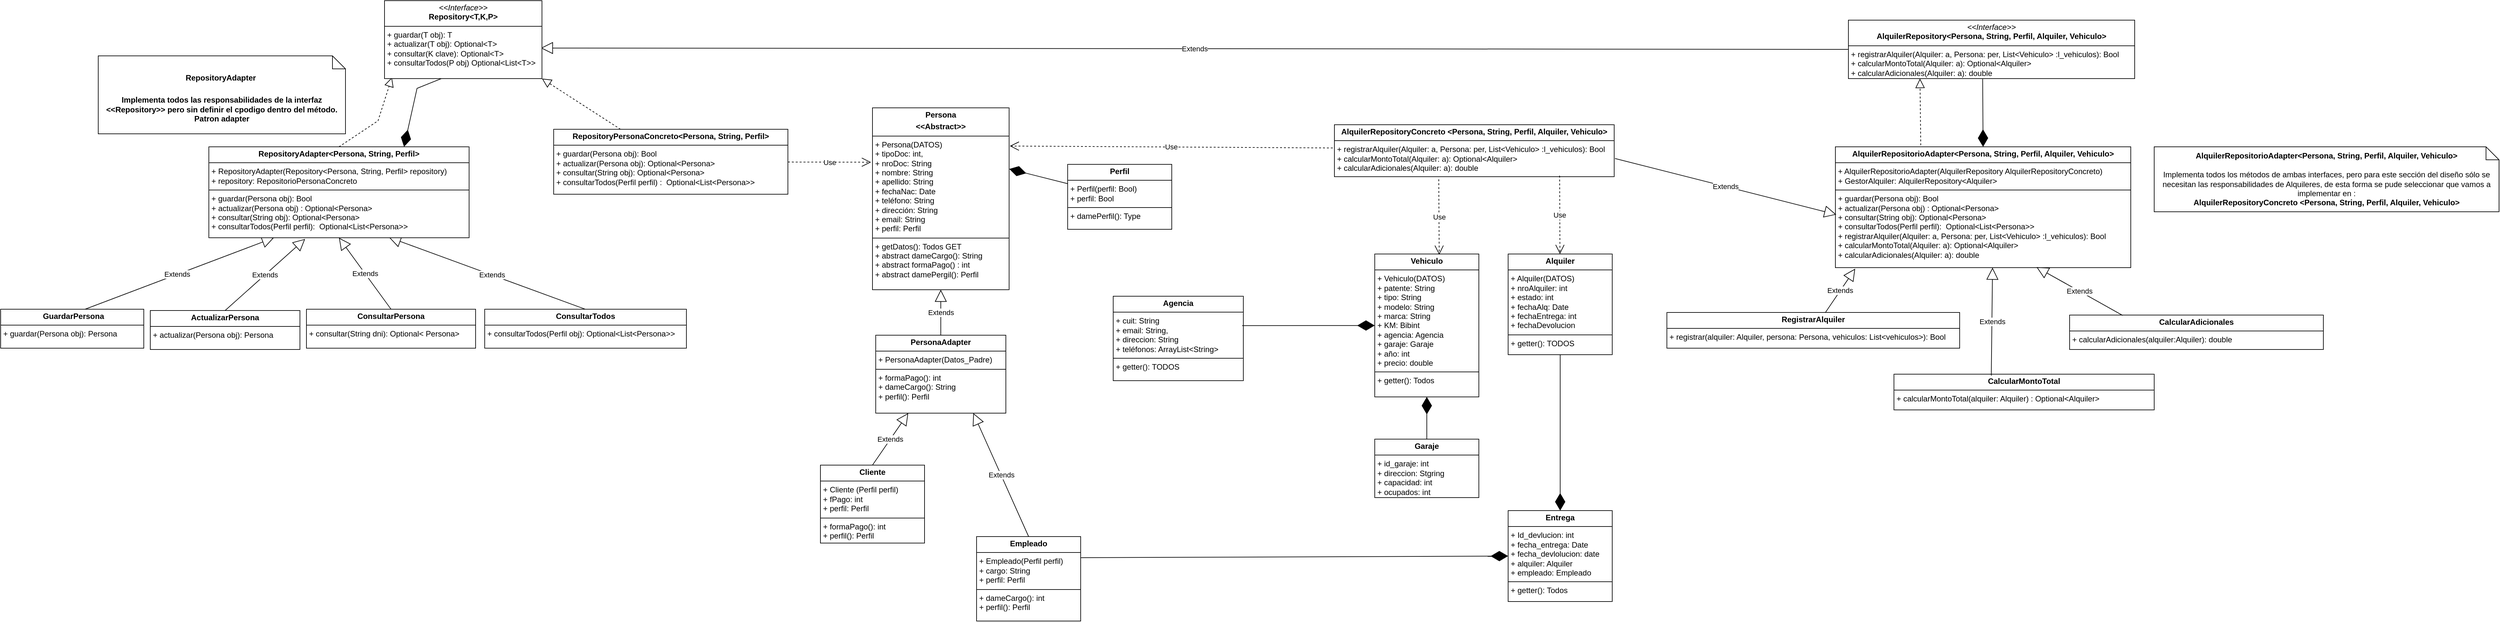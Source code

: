 <mxfile version="26.2.2">
  <diagram name="Página-1" id="_UNO_J4xBtmk6uw7NelN">
    <mxGraphModel dx="1871" dy="626" grid="1" gridSize="10" guides="1" tooltips="1" connect="1" arrows="1" fold="1" page="1" pageScale="1" pageWidth="827" pageHeight="1169" math="0" shadow="0">
      <root>
        <mxCell id="0" />
        <mxCell id="1" parent="0" />
        <mxCell id="or5rhtH8zwJeq0Akl9gE-2" value="Extends" style="endArrow=block;endSize=16;endFill=0;html=1;rounded=0;entryX=0.993;entryY=0.608;entryDx=0;entryDy=0;exitX=0;exitY=0.5;exitDx=0;exitDy=0;entryPerimeter=0;" parent="1" source="28au65Giw0Z7GbSObtOx-66" target="28au65Giw0Z7GbSObtOx-37" edge="1">
          <mxGeometry width="160" relative="1" as="geometry">
            <mxPoint x="2410" y="150" as="sourcePoint" />
            <mxPoint x="565" y="150" as="targetPoint" />
          </mxGeometry>
        </mxCell>
        <mxCell id="or5rhtH8zwJeq0Akl9gE-12" value="" style="endArrow=block;dashed=1;endFill=0;endSize=12;html=1;rounded=0;exitX=0.5;exitY=0;exitDx=0;exitDy=0;entryX=0.047;entryY=0.985;entryDx=0;entryDy=0;entryPerimeter=0;" parent="1" source="28au65Giw0Z7GbSObtOx-42" target="28au65Giw0Z7GbSObtOx-37" edge="1">
          <mxGeometry width="160" relative="1" as="geometry">
            <mxPoint x="416.673" y="289" as="sourcePoint" />
            <mxPoint x="430.0" y="210" as="targetPoint" />
            <Array as="points">
              <mxPoint x="500" y="270" />
            </Array>
          </mxGeometry>
        </mxCell>
        <mxCell id="or5rhtH8zwJeq0Akl9gE-22" value="Extends" style="endArrow=block;endSize=16;endFill=0;html=1;rounded=0;exitX=0.554;exitY=0.05;exitDx=0;exitDy=0;entryX=0.25;entryY=1;entryDx=0;entryDy=0;exitPerimeter=0;" parent="1" source="28au65Giw0Z7GbSObtOx-51" target="28au65Giw0Z7GbSObtOx-42" edge="1">
          <mxGeometry width="160" relative="1" as="geometry">
            <mxPoint x="100.0" y="700" as="sourcePoint" />
            <mxPoint x="355.56" y="563.392" as="targetPoint" />
          </mxGeometry>
        </mxCell>
        <mxCell id="or5rhtH8zwJeq0Akl9gE-27" value="Extends" style="endArrow=block;endSize=16;endFill=0;html=1;rounded=0;entryX=0.37;entryY=1.013;entryDx=0;entryDy=0;entryPerimeter=0;exitX=0.5;exitY=0;exitDx=0;exitDy=0;" parent="1" source="28au65Giw0Z7GbSObtOx-52" target="28au65Giw0Z7GbSObtOx-42" edge="1">
          <mxGeometry width="160" relative="1" as="geometry">
            <mxPoint x="332.475" y="690" as="sourcePoint" />
            <mxPoint x="391.56" y="561.808" as="targetPoint" />
          </mxGeometry>
        </mxCell>
        <mxCell id="or5rhtH8zwJeq0Akl9gE-29" value="Extends" style="endArrow=block;endSize=16;endFill=0;html=1;rounded=0;entryX=0.5;entryY=1;entryDx=0;entryDy=0;exitX=0.5;exitY=0;exitDx=0;exitDy=0;" parent="1" source="28au65Giw0Z7GbSObtOx-53" target="28au65Giw0Z7GbSObtOx-42" edge="1">
          <mxGeometry width="160" relative="1" as="geometry">
            <mxPoint x="552.0" y="690" as="sourcePoint" />
            <mxPoint x="405.96" y="559.408" as="targetPoint" />
          </mxGeometry>
        </mxCell>
        <mxCell id="or5rhtH8zwJeq0Akl9gE-32" value="Extends" style="endArrow=block;endSize=16;endFill=0;html=1;rounded=0;entryX=0.692;entryY=0.995;entryDx=0;entryDy=0;exitX=0.543;exitY=0.084;exitDx=0;exitDy=0;entryPerimeter=0;exitPerimeter=0;" parent="1" source="28au65Giw0Z7GbSObtOx-54" target="28au65Giw0Z7GbSObtOx-42" edge="1">
          <mxGeometry width="160" relative="1" as="geometry">
            <mxPoint x="885" y="700" as="sourcePoint" />
            <mxPoint x="483" y="563.392" as="targetPoint" />
          </mxGeometry>
        </mxCell>
        <mxCell id="or5rhtH8zwJeq0Akl9gE-62" value="Extends" style="endArrow=block;endSize=16;endFill=0;html=1;rounded=0;exitX=0.5;exitY=0;exitDx=0;exitDy=0;entryX=0.5;entryY=1;entryDx=0;entryDy=0;" parent="1" source="28au65Giw0Z7GbSObtOx-63" target="28au65Giw0Z7GbSObtOx-57" edge="1">
          <mxGeometry width="160" relative="1" as="geometry">
            <mxPoint x="1375" y="900" as="sourcePoint" />
            <mxPoint x="1375" y="777" as="targetPoint" />
          </mxGeometry>
        </mxCell>
        <mxCell id="or5rhtH8zwJeq0Akl9gE-63" value="&lt;p style=&quot;margin:0px;margin-top:4px;text-align:center;&quot;&gt;&lt;b&gt;Cliente&lt;/b&gt;&lt;/p&gt;&lt;hr size=&quot;1&quot; style=&quot;border-style:solid;&quot;&gt;&lt;p style=&quot;margin:0px;margin-left:4px;&quot;&gt;+ Cliente (Perfil perfil)&lt;/p&gt;&lt;p style=&quot;margin:0px;margin-left:4px;&quot;&gt;+&amp;nbsp;&lt;span style=&quot;background-color: transparent; color: light-dark(rgb(0, 0, 0), rgb(255, 255, 255));&quot;&gt;fPago: int&lt;/span&gt;&lt;/p&gt;&lt;p style=&quot;margin:0px;margin-left:4px;&quot;&gt;+ perfil: Perfil&lt;/p&gt;&lt;hr size=&quot;1&quot; style=&quot;border-style:solid;&quot;&gt;&lt;p style=&quot;margin:0px;margin-left:4px;&quot;&gt;+ formaPago(): int&lt;/p&gt;&lt;p style=&quot;margin:0px;margin-left:4px;&quot;&gt;&lt;span style=&quot;text-wrap-mode: nowrap;&quot;&gt;+ perfil(): Perfil&lt;/span&gt;&lt;/p&gt;" style="verticalAlign=top;align=left;overflow=fill;html=1;whiteSpace=wrap;" parent="1" vertex="1">
          <mxGeometry x="1180" y="800" width="160" height="120" as="geometry" />
        </mxCell>
        <mxCell id="or5rhtH8zwJeq0Akl9gE-64" value="Extends" style="endArrow=block;endSize=16;endFill=0;html=1;rounded=0;entryX=0.25;entryY=1;entryDx=0;entryDy=0;exitX=0.5;exitY=0;exitDx=0;exitDy=0;" parent="1" source="or5rhtH8zwJeq0Akl9gE-63" target="28au65Giw0Z7GbSObtOx-63" edge="1">
          <mxGeometry width="160" relative="1" as="geometry">
            <mxPoint x="1560" y="1060" as="sourcePoint" />
            <mxPoint x="1422.5" y="1080" as="targetPoint" />
          </mxGeometry>
        </mxCell>
        <mxCell id="or5rhtH8zwJeq0Akl9gE-65" value="&lt;p style=&quot;margin:0px;margin-top:4px;text-align:center;&quot;&gt;&lt;b&gt;Empleado&lt;/b&gt;&lt;/p&gt;&lt;hr size=&quot;1&quot; style=&quot;border-style:solid;&quot;&gt;&lt;p style=&quot;margin:0px;margin-left:4px;&quot;&gt;+ Empleado(Perfil perfil)&lt;/p&gt;&lt;p style=&quot;margin:0px;margin-left:4px;&quot;&gt;+ cargo: String&lt;/p&gt;&lt;p style=&quot;margin:0px;margin-left:4px;&quot;&gt;+ perfil: Perfil&lt;/p&gt;&lt;hr size=&quot;1&quot; style=&quot;border-style:solid;&quot;&gt;&lt;p style=&quot;margin:0px;margin-left:4px;&quot;&gt;+&amp;nbsp;&lt;span style=&quot;text-wrap-mode: nowrap;&quot;&gt;dameCargo&lt;/span&gt;(): int&lt;/p&gt;&lt;p style=&quot;margin:0px;margin-left:4px;&quot;&gt;&lt;span style=&quot;text-wrap-mode: nowrap;&quot;&gt;+ perfil(): Perfil&lt;/span&gt;&lt;/p&gt;" style="verticalAlign=top;align=left;overflow=fill;html=1;whiteSpace=wrap;" parent="1" vertex="1">
          <mxGeometry x="1420" y="910" width="160" height="130" as="geometry" />
        </mxCell>
        <mxCell id="or5rhtH8zwJeq0Akl9gE-66" value="Extends" style="endArrow=block;endSize=16;endFill=0;html=1;rounded=0;entryX=0.75;entryY=1;entryDx=0;entryDy=0;exitX=0.5;exitY=0;exitDx=0;exitDy=0;" parent="1" source="or5rhtH8zwJeq0Akl9gE-65" target="28au65Giw0Z7GbSObtOx-63" edge="1">
          <mxGeometry width="160" relative="1" as="geometry">
            <mxPoint x="1150" y="591" as="sourcePoint" />
            <mxPoint x="1341.066" y="1080" as="targetPoint" />
          </mxGeometry>
        </mxCell>
        <mxCell id="SV2IV4pwm3wSnCayUSO8-8" value="" style="endArrow=diamondThin;endFill=1;endSize=24;html=1;rounded=0;entryX=1.001;entryY=0.336;entryDx=0;entryDy=0;entryPerimeter=0;" parent="1" source="28au65Giw0Z7GbSObtOx-58" target="28au65Giw0Z7GbSObtOx-57" edge="1">
          <mxGeometry width="160" relative="1" as="geometry">
            <mxPoint x="1680" y="342" as="sourcePoint" />
            <mxPoint x="1490" y="342" as="targetPoint" />
          </mxGeometry>
        </mxCell>
        <mxCell id="SV2IV4pwm3wSnCayUSO8-15" value="" style="endArrow=diamondThin;endFill=1;endSize=24;html=1;rounded=0;entryX=0.999;entryY=0.162;entryDx=0;entryDy=0;entryPerimeter=0;exitX=0.388;exitY=0.978;exitDx=0;exitDy=0;exitPerimeter=0;" parent="1" source="28au65Giw0Z7GbSObtOx-37" edge="1">
          <mxGeometry width="160" relative="1" as="geometry">
            <mxPoint x="600" y="210" as="sourcePoint" />
            <mxPoint x="540.0" y="310.0" as="targetPoint" />
            <Array as="points">
              <mxPoint x="560" y="220" />
            </Array>
          </mxGeometry>
        </mxCell>
        <mxCell id="SV2IV4pwm3wSnCayUSO8-50" value="Use" style="endArrow=open;endSize=12;dashed=1;html=1;rounded=0;entryX=-0.011;entryY=0.299;entryDx=0;entryDy=0;entryPerimeter=0;" parent="1" source="28au65Giw0Z7GbSObtOx-55" target="28au65Giw0Z7GbSObtOx-57" edge="1">
          <mxGeometry width="160" relative="1" as="geometry">
            <mxPoint x="1110" y="334" as="sourcePoint" />
            <mxPoint x="1260" y="333.004" as="targetPoint" />
          </mxGeometry>
        </mxCell>
        <mxCell id="28au65Giw0Z7GbSObtOx-37" value="&lt;p style=&quot;margin:0px;margin-top:4px;text-align:center;&quot;&gt;&lt;i&gt;&amp;lt;&amp;lt;Interface&amp;gt;&amp;gt;&lt;/i&gt;&lt;br&gt;&lt;b&gt;Repository&amp;lt;T,K,P&amp;gt;&lt;/b&gt;&lt;/p&gt;&lt;hr size=&quot;1&quot; style=&quot;border-style:solid;&quot;&gt;&lt;p style=&quot;margin:0px;margin-left:4px;&quot;&gt;&lt;span style=&quot;background-color: transparent; color: light-dark(rgb(0, 0, 0), rgb(255, 255, 255));&quot;&gt;+ guardar(T obj): T&lt;/span&gt;&lt;/p&gt;&lt;p style=&quot;margin:0px;margin-left:4px;&quot;&gt;+ actualizar(T obj): Optional&amp;lt;T&amp;gt;&lt;/p&gt;&lt;p style=&quot;margin:0px;margin-left:4px;&quot;&gt;+ consultar(K clave): Optional&amp;lt;T&amp;gt;&lt;/p&gt;&lt;p style=&quot;margin:0px;margin-left:4px;&quot;&gt;+ consultarTodos(P obj) Optional&amp;lt;List&amp;lt;T&amp;gt;&amp;gt;&lt;/p&gt;" style="verticalAlign=top;align=left;overflow=fill;html=1;whiteSpace=wrap;" parent="1" vertex="1">
          <mxGeometry x="510" y="85" width="242" height="120" as="geometry" />
        </mxCell>
        <mxCell id="28au65Giw0Z7GbSObtOx-42" value="&lt;p style=&quot;margin:0px;margin-top:4px;text-align:center;&quot;&gt;&lt;b&gt;RepositoryAdapter&amp;lt;Persona, String, Perfil&amp;gt;&lt;/b&gt;&lt;/p&gt;&lt;hr size=&quot;1&quot; style=&quot;border-style:solid;&quot;&gt;&lt;p style=&quot;margin:0px;margin-left:4px;&quot;&gt;+ RepositoryAdapter(&lt;span style=&quot;text-align: center;&quot;&gt;Repository&amp;lt;Persona, String, Perfil&amp;gt; repository&lt;/span&gt;)&lt;/p&gt;&lt;p style=&quot;margin:0px;margin-left:4px;&quot;&gt;+ repository:&amp;nbsp;&lt;span style=&quot;background-color: transparent; color: light-dark(rgb(0, 0, 0), rgb(255, 255, 255));&quot;&gt;RepositorioPersonaConcreto&amp;nbsp;&lt;/span&gt;&lt;/p&gt;&lt;hr size=&quot;1&quot; style=&quot;border-style:solid;&quot;&gt;&lt;p style=&quot;margin:0px;margin-left:4px;&quot;&gt;+ guardar(Persona obj): Bool&lt;/p&gt;&lt;p style=&quot;margin:0px;margin-left:4px;&quot;&gt;+ actualizar(Persona obj) : Optional&amp;lt;Persona&amp;gt;&lt;span style=&quot;background-color: transparent; color: light-dark(rgb(0, 0, 0), rgb(255, 255, 255));&quot;&gt;&amp;nbsp;&lt;/span&gt;&lt;/p&gt;&lt;p style=&quot;margin:0px;margin-left:4px;&quot;&gt;+ consultar(String obj): Optional&amp;lt;Persona&amp;gt;&lt;/p&gt;&lt;p style=&quot;margin:0px;margin-left:4px;&quot;&gt;+ consultarTodos(Perfil perfil):&amp;nbsp; Optional&amp;lt;List&amp;lt;Persona&amp;gt;&amp;gt;&lt;/p&gt;&lt;div&gt;&lt;br&gt;&lt;/div&gt;&lt;div&gt;&lt;br&gt;&lt;/div&gt;" style="verticalAlign=top;align=left;overflow=fill;html=1;whiteSpace=wrap;" parent="1" vertex="1">
          <mxGeometry x="240" y="310" width="400" height="140" as="geometry" />
        </mxCell>
        <mxCell id="28au65Giw0Z7GbSObtOx-51" value="&lt;p style=&quot;margin:0px;margin-top:4px;text-align:center;&quot;&gt;&lt;/p&gt;&lt;p style=&quot;text-align: center; margin: 0px 0px 0px 4px;&quot;&gt;&lt;b&gt;GuardarPersona&lt;/b&gt;&lt;/p&gt;&lt;hr size=&quot;1&quot; style=&quot;border-style:solid;&quot;&gt;&lt;p style=&quot;margin:0px;margin-left:4px;&quot;&gt;+ guardar(Persona obj): Persona&lt;/p&gt;" style="verticalAlign=top;align=left;overflow=fill;html=1;whiteSpace=wrap;" parent="1" vertex="1">
          <mxGeometry x="-80" y="560" width="220" height="60" as="geometry" />
        </mxCell>
        <mxCell id="28au65Giw0Z7GbSObtOx-52" value="&lt;p style=&quot;margin:0px;margin-top:4px;text-align:center;&quot;&gt;&lt;b&gt;ActualizarPersona&lt;/b&gt;&lt;/p&gt;&lt;hr size=&quot;1&quot; style=&quot;border-style:solid;&quot;&gt;&lt;p style=&quot;margin:0px;margin-left:4px;&quot;&gt;+ actualizar(Persona obj): Persona&lt;/p&gt;" style="verticalAlign=top;align=left;overflow=fill;html=1;whiteSpace=wrap;" parent="1" vertex="1">
          <mxGeometry x="150" y="562" width="230" height="60" as="geometry" />
        </mxCell>
        <mxCell id="28au65Giw0Z7GbSObtOx-53" value="&lt;p style=&quot;margin:0px;margin-top:4px;text-align:center;&quot;&gt;&lt;b&gt;ConsultarPersona&lt;/b&gt;&lt;/p&gt;&lt;hr size=&quot;1&quot; style=&quot;border-style:solid;&quot;&gt;&lt;p style=&quot;margin:0px;margin-left:4px;&quot;&gt;+ consultar(String dni): Optional&amp;lt; Persona&amp;gt;&lt;/p&gt;" style="verticalAlign=top;align=left;overflow=fill;html=1;whiteSpace=wrap;" parent="1" vertex="1">
          <mxGeometry x="390" y="560" width="260" height="60" as="geometry" />
        </mxCell>
        <mxCell id="28au65Giw0Z7GbSObtOx-54" value="&lt;p style=&quot;margin:0px;margin-top:4px;text-align:center;&quot;&gt;&lt;b&gt;ConsultarTodos&lt;/b&gt;&lt;/p&gt;&lt;hr size=&quot;1&quot; style=&quot;border-style:solid;&quot;&gt;&lt;p style=&quot;margin:0px;margin-left:4px;&quot;&gt;+ consultarTodos(Perfil obj): Optional&amp;lt;List&amp;lt;Persona&amp;gt;&amp;gt;&lt;/p&gt;" style="verticalAlign=top;align=left;overflow=fill;html=1;whiteSpace=wrap;" parent="1" vertex="1">
          <mxGeometry x="664" y="560" width="310" height="60" as="geometry" />
        </mxCell>
        <mxCell id="28au65Giw0Z7GbSObtOx-55" value="&lt;p style=&quot;margin:0px;margin-top:4px;text-align:center;&quot;&gt;&lt;b&gt;RepositoryPersonaConcreto&amp;lt;Persona, String, Perfil&amp;gt;&lt;/b&gt;&lt;/p&gt;&lt;hr size=&quot;1&quot; style=&quot;border-style:solid;&quot;&gt;&lt;p style=&quot;margin:0px;margin-left:4px;&quot;&gt;+ guardar(Persona obj): Bool&lt;/p&gt;&lt;p style=&quot;margin:0px;margin-left:4px;&quot;&gt;+ actualizar(Persona obj): Optional&amp;lt;Persona&amp;gt;&lt;/p&gt;&lt;p style=&quot;margin:0px;margin-left:4px;&quot;&gt;+ consultar(String obj): Optional&amp;lt;Persona&amp;gt;&lt;/p&gt;&lt;p style=&quot;margin:0px;margin-left:4px;&quot;&gt;+ consultarTodos(Perfil perfil) :&amp;nbsp; Optional&amp;lt;List&amp;lt;Persona&amp;gt;&amp;gt;&lt;/p&gt;" style="verticalAlign=top;align=left;overflow=fill;html=1;whiteSpace=wrap;" parent="1" vertex="1">
          <mxGeometry x="770" y="283" width="360" height="100" as="geometry" />
        </mxCell>
        <mxCell id="28au65Giw0Z7GbSObtOx-56" value="" style="endArrow=block;dashed=1;endFill=0;endSize=12;html=1;rounded=0;entryX=1;entryY=1;entryDx=0;entryDy=0;" parent="1" source="28au65Giw0Z7GbSObtOx-55" target="28au65Giw0Z7GbSObtOx-37" edge="1">
          <mxGeometry width="160" relative="1" as="geometry">
            <mxPoint x="770" y="400" as="sourcePoint" />
            <mxPoint x="930" y="400" as="targetPoint" />
          </mxGeometry>
        </mxCell>
        <mxCell id="28au65Giw0Z7GbSObtOx-57" value="&lt;p style=&quot;margin:0px;margin-top:4px;text-align:center;&quot;&gt;&lt;b&gt;Persona&lt;/b&gt;&lt;/p&gt;&lt;p style=&quot;margin:0px;margin-top:4px;text-align:center;&quot;&gt;&lt;b&gt;&amp;lt;&amp;lt;Abstract&amp;gt;&amp;gt;&lt;/b&gt;&lt;/p&gt;&lt;hr size=&quot;1&quot; style=&quot;border-style:solid;&quot;&gt;&lt;p style=&quot;margin:0px;margin-left:4px;&quot;&gt;+ Persona(DATOS)&lt;/p&gt;&lt;p style=&quot;margin:0px;margin-left:4px;&quot;&gt;+ tipoDoc: int,&lt;/p&gt;&lt;p style=&quot;margin:0px;margin-left:4px;&quot;&gt;+ nroDoc: String&lt;/p&gt;&lt;p style=&quot;margin:0px;margin-left:4px;&quot;&gt;+ nombre: String&lt;/p&gt;&lt;p style=&quot;margin:0px;margin-left:4px;&quot;&gt;+ apellido: String&lt;/p&gt;&lt;p style=&quot;margin:0px;margin-left:4px;&quot;&gt;+ fechaNac: Date&lt;/p&gt;&lt;p style=&quot;margin:0px;margin-left:4px;&quot;&gt;+ teléfono: String&lt;/p&gt;&lt;p style=&quot;margin:0px;margin-left:4px;&quot;&gt;+ dirección: String&lt;/p&gt;&lt;p style=&quot;margin:0px;margin-left:4px;&quot;&gt;+ email: String&lt;/p&gt;&lt;p style=&quot;margin:0px;margin-left:4px;&quot;&gt;+ perfil: Perfil&lt;/p&gt;&lt;hr size=&quot;1&quot; style=&quot;border-style:solid;&quot;&gt;&lt;p style=&quot;margin:0px;margin-left:4px;&quot;&gt;+ getDatos(): Todos GET&lt;/p&gt;&lt;p style=&quot;margin:0px;margin-left:4px;&quot;&gt;+ abstract dameCargo(): String&lt;/p&gt;&lt;p style=&quot;margin:0px;margin-left:4px;&quot;&gt;+ abstract formaPago() : int&lt;/p&gt;&lt;p style=&quot;margin:0px;margin-left:4px;&quot;&gt;+ abstract damePergil(): Perfil&lt;/p&gt;" style="verticalAlign=top;align=left;overflow=fill;html=1;whiteSpace=wrap;" parent="1" vertex="1">
          <mxGeometry x="1260" y="250" width="210" height="280" as="geometry" />
        </mxCell>
        <mxCell id="28au65Giw0Z7GbSObtOx-58" value="&lt;p style=&quot;margin:0px;margin-top:4px;text-align:center;&quot;&gt;&lt;b&gt;Perfil&lt;/b&gt;&lt;/p&gt;&lt;hr size=&quot;1&quot; style=&quot;border-style:solid;&quot;&gt;&lt;p style=&quot;margin:0px;margin-left:4px;&quot;&gt;+ Perfil(perfil: Bool)&lt;/p&gt;&lt;p style=&quot;margin:0px;margin-left:4px;&quot;&gt;+ perfil: Bool&lt;/p&gt;&lt;hr size=&quot;1&quot; style=&quot;border-style:solid;&quot;&gt;&lt;p style=&quot;margin:0px;margin-left:4px;&quot;&gt;+ damePerfil(): Type&lt;/p&gt;" style="verticalAlign=top;align=left;overflow=fill;html=1;whiteSpace=wrap;" parent="1" vertex="1">
          <mxGeometry x="1560" y="337" width="160" height="100" as="geometry" />
        </mxCell>
        <mxCell id="28au65Giw0Z7GbSObtOx-63" value="&lt;p style=&quot;margin:0px;margin-top:4px;text-align:center;&quot;&gt;&lt;b&gt;PersonaAdapter&lt;/b&gt;&lt;/p&gt;&lt;hr size=&quot;1&quot; style=&quot;border-style:solid;&quot;&gt;&lt;p style=&quot;margin:0px;margin-left:4px;&quot;&gt;+ PersonaAdapter(Datos_Padre)&lt;/p&gt;&lt;hr size=&quot;1&quot; style=&quot;border-style:solid;&quot;&gt;&lt;p style=&quot;margin: 0px 0px 0px 4px;&quot;&gt;&lt;span style=&quot;text-wrap-mode: nowrap; background-color: transparent; color: light-dark(rgb(0, 0, 0), rgb(255, 255, 255));&quot;&gt;+ formaPago(): int&lt;/span&gt;&lt;/p&gt;&lt;p style=&quot;margin: 0px 0px 0px 4px;&quot;&gt;&lt;span style=&quot;background-color: transparent; color: light-dark(rgb(0, 0, 0), rgb(255, 255, 255)); text-wrap-mode: nowrap;&quot;&gt;+ dameCargo(): String&lt;/span&gt;&lt;/p&gt;&lt;p style=&quot;margin: 0px 0px 0px 4px;&quot;&gt;&lt;span style=&quot;background-color: transparent; color: light-dark(rgb(0, 0, 0), rgb(255, 255, 255)); text-wrap-mode: nowrap;&quot;&gt;+&amp;nbsp;&lt;/span&gt;&lt;span style=&quot;background-color: transparent; color: light-dark(rgb(0, 0, 0), rgb(255, 255, 255)); text-wrap-mode: nowrap;&quot;&gt;perfil(): Perfil&lt;/span&gt;&lt;/p&gt;" style="verticalAlign=top;align=left;overflow=fill;html=1;whiteSpace=wrap;" parent="1" vertex="1">
          <mxGeometry x="1265" y="600" width="200" height="120" as="geometry" />
        </mxCell>
        <mxCell id="28au65Giw0Z7GbSObtOx-66" value="&lt;p style=&quot;margin:0px;margin-top:4px;text-align:center;&quot;&gt;&lt;i&gt;&amp;lt;&amp;lt;Interface&amp;gt;&amp;gt;&lt;/i&gt;&lt;br&gt;&lt;b&gt;AlquilerRepository&amp;lt;Persona, String, Perfil, Alquiler, Vehiculo&amp;gt;&lt;/b&gt;&lt;/p&gt;&lt;hr size=&quot;1&quot; style=&quot;border-style:solid;&quot;&gt;&lt;p style=&quot;margin:0px;margin-left:4px;&quot;&gt;&lt;span style=&quot;background-color: transparent; color: light-dark(rgb(0, 0, 0), rgb(255, 255, 255));&quot;&gt;+ registrarAlquiler(Alquiler: a, Persona: per, List&amp;lt;Vehiculo&amp;gt; :l_vehiculos): Bool&lt;/span&gt;&lt;/p&gt;&lt;p style=&quot;margin:0px;margin-left:4px;&quot;&gt;&lt;span style=&quot;background-color: transparent; color: light-dark(rgb(0, 0, 0), rgb(255, 255, 255));&quot;&gt;+ calcularMontoTotal(Alquiler: a): Optional&amp;lt;Alquiler&amp;gt;&lt;/span&gt;&lt;/p&gt;&lt;p style=&quot;margin:0px;margin-left:4px;&quot;&gt;+ calcularAdicionales(Alquiler: a): double&lt;/p&gt;" style="verticalAlign=top;align=left;overflow=fill;html=1;whiteSpace=wrap;" parent="1" vertex="1">
          <mxGeometry x="2760" y="115" width="440" height="90" as="geometry" />
        </mxCell>
        <mxCell id="XZ3fWPShoLplsRuNpCsQ-1" value="&lt;p style=&quot;margin:0px;margin-top:4px;text-align:center;&quot;&gt;&lt;b&gt;AlquilerRepositorioAdapter&lt;/b&gt;&lt;b style=&quot;background-color: transparent; color: light-dark(rgb(0, 0, 0), rgb(255, 255, 255));&quot;&gt;&amp;lt;Persona, String, Perfil, Alquiler, Vehiculo&amp;gt;&lt;/b&gt;&lt;/p&gt;&lt;hr size=&quot;1&quot; style=&quot;border-style:solid;&quot;&gt;&lt;p style=&quot;margin:0px;margin-left:4px;&quot;&gt;&lt;span style=&quot;text-align: center;&quot;&gt;+ AlquilerRepositorioAdapter(&lt;/span&gt;&lt;span style=&quot;text-align: center; background-color: transparent; color: light-dark(rgb(0, 0, 0), rgb(255, 255, 255));&quot;&gt;AlquilerRepository AlquilerRepositoryConcreto&lt;/span&gt;&lt;span style=&quot;background-color: transparent; color: light-dark(rgb(0, 0, 0), rgb(255, 255, 255)); text-align: center;&quot;&gt;)&lt;/span&gt;&lt;/p&gt;&lt;p style=&quot;margin:0px;margin-left:4px;&quot;&gt;+&amp;nbsp;&lt;span style=&quot;background-color: transparent; color: light-dark(rgb(0, 0, 0), rgb(255, 255, 255));&quot;&gt;GestorAlquiler:&amp;nbsp;&lt;/span&gt;&lt;span style=&quot;background-color: transparent; color: light-dark(rgb(0, 0, 0), rgb(255, 255, 255)); text-align: center;&quot;&gt;AlquilerRepository&amp;lt;Alquiler&amp;gt;&lt;/span&gt;&lt;/p&gt;&lt;hr size=&quot;1&quot; style=&quot;border-style:solid;&quot;&gt;&lt;p style=&quot;margin: 0px 0px 0px 4px;&quot;&gt;+ guardar(Persona obj): Bool&lt;/p&gt;&lt;p style=&quot;margin: 0px 0px 0px 4px;&quot;&gt;+ actualizar(Persona obj) : Optional&amp;lt;Persona&amp;gt;&lt;span style=&quot;background-color: transparent; color: light-dark(rgb(0, 0, 0), rgb(255, 255, 255));&quot;&gt;&amp;nbsp;&lt;/span&gt;&lt;/p&gt;&lt;p style=&quot;margin: 0px 0px 0px 4px;&quot;&gt;+ consultar(String obj): Optional&amp;lt;Persona&amp;gt;&lt;/p&gt;&lt;p style=&quot;margin: 0px 0px 0px 4px;&quot;&gt;+ consultarTodos(Perfil perfil):&amp;nbsp; Optional&amp;lt;List&amp;lt;Persona&amp;gt;&amp;gt;&lt;/p&gt;&lt;p style=&quot;margin: 0px 0px 0px 4px;&quot;&gt;&lt;span style=&quot;background-color: transparent; color: light-dark(rgb(0, 0, 0), rgb(255, 255, 255));&quot;&gt;+ registrarAlquiler(Alquiler: a, Persona: per, List&amp;lt;Vehiculo&amp;gt; :l_vehiculos): Bool&lt;/span&gt;&lt;/p&gt;&lt;p style=&quot;margin: 0px 0px 0px 4px;&quot;&gt;&lt;span style=&quot;background-color: transparent; color: light-dark(rgb(0, 0, 0), rgb(255, 255, 255));&quot;&gt;+ calcularMontoTotal(Alquiler: a): Optional&amp;lt;Alquiler&amp;gt;&lt;/span&gt;&lt;/p&gt;&lt;p style=&quot;margin: 0px 0px 0px 4px;&quot;&gt;+ calcularAdicionales(Alquiler: a): double&lt;/p&gt;" style="verticalAlign=top;align=left;overflow=fill;html=1;whiteSpace=wrap;" parent="1" vertex="1">
          <mxGeometry x="2740" y="310" width="454" height="186" as="geometry" />
        </mxCell>
        <mxCell id="XZ3fWPShoLplsRuNpCsQ-2" value="" style="endArrow=block;dashed=1;endFill=0;endSize=12;html=1;rounded=0;entryX=0.25;entryY=1;entryDx=0;entryDy=0;exitX=0.289;exitY=-0.013;exitDx=0;exitDy=0;exitPerimeter=0;" parent="1" source="XZ3fWPShoLplsRuNpCsQ-1" target="28au65Giw0Z7GbSObtOx-66" edge="1">
          <mxGeometry width="160" relative="1" as="geometry">
            <mxPoint x="2310" y="330" as="sourcePoint" />
            <mxPoint x="2470" y="330" as="targetPoint" />
          </mxGeometry>
        </mxCell>
        <mxCell id="XZ3fWPShoLplsRuNpCsQ-3" value="" style="endArrow=diamondThin;endFill=1;endSize=24;html=1;rounded=0;entryX=0.5;entryY=0;entryDx=0;entryDy=0;exitX=0.469;exitY=1.007;exitDx=0;exitDy=0;exitPerimeter=0;" parent="1" source="28au65Giw0Z7GbSObtOx-66" target="XZ3fWPShoLplsRuNpCsQ-1" edge="1">
          <mxGeometry width="160" relative="1" as="geometry">
            <mxPoint x="2340" y="350" as="sourcePoint" />
            <mxPoint x="2420" y="250" as="targetPoint" />
          </mxGeometry>
        </mxCell>
        <mxCell id="XZ3fWPShoLplsRuNpCsQ-4" value="&lt;p style=&quot;margin:0px;margin-top:4px;text-align:center;&quot;&gt;&lt;b&gt;AlquilerRepositoryConcreto&amp;nbsp;&lt;/b&gt;&lt;b style=&quot;background-color: transparent; color: light-dark(rgb(0, 0, 0), rgb(255, 255, 255));&quot;&gt;&amp;lt;Persona, String, Perfil, Alquiler, Vehiculo&amp;gt;&lt;/b&gt;&lt;/p&gt;&lt;hr size=&quot;1&quot; style=&quot;border-style:solid;&quot;&gt;&lt;p style=&quot;margin: 0px 0px 0px 4px;&quot;&gt;&lt;span style=&quot;background-color: transparent; color: light-dark(rgb(0, 0, 0), rgb(255, 255, 255));&quot;&gt;+ registrarAlquiler(Alquiler: a, Persona: per, List&amp;lt;Vehiculo&amp;gt; :l_vehiculos): Bool&lt;/span&gt;&lt;/p&gt;&lt;p style=&quot;margin: 0px 0px 0px 4px;&quot;&gt;&lt;span style=&quot;background-color: transparent; color: light-dark(rgb(0, 0, 0), rgb(255, 255, 255));&quot;&gt;+ calcularMontoTotal(Alquiler: a): Optional&amp;lt;Alquiler&amp;gt;&lt;/span&gt;&lt;/p&gt;&lt;p style=&quot;margin: 0px 0px 0px 4px;&quot;&gt;+ calcularAdicionales(Alquiler: a): double&lt;/p&gt;" style="verticalAlign=top;align=left;overflow=fill;html=1;whiteSpace=wrap;" parent="1" vertex="1">
          <mxGeometry x="1970" y="276" width="430" height="80" as="geometry" />
        </mxCell>
        <mxCell id="XZ3fWPShoLplsRuNpCsQ-6" value="Use" style="endArrow=open;endSize=12;dashed=1;html=1;rounded=0;entryX=1.005;entryY=0.21;entryDx=0;entryDy=0;entryPerimeter=0;exitX=-0.006;exitY=0.447;exitDx=0;exitDy=0;exitPerimeter=0;" parent="1" source="XZ3fWPShoLplsRuNpCsQ-4" target="28au65Giw0Z7GbSObtOx-57" edge="1">
          <mxGeometry width="160" relative="1" as="geometry">
            <mxPoint x="1820" y="280" as="sourcePoint" />
            <mxPoint x="1980" y="280" as="targetPoint" />
          </mxGeometry>
        </mxCell>
        <mxCell id="XZ3fWPShoLplsRuNpCsQ-7" value="&lt;p style=&quot;margin:0px;margin-top:4px;text-align:center;&quot;&gt;&lt;b&gt;Alquiler&lt;/b&gt;&lt;/p&gt;&lt;hr size=&quot;1&quot; style=&quot;border-style:solid;&quot;&gt;&lt;p style=&quot;margin:0px;margin-left:4px;&quot;&gt;+ Alquiler(DATOS)&lt;/p&gt;&lt;p style=&quot;margin:0px;margin-left:4px;&quot;&gt;+ nroAlquiler: int&lt;/p&gt;&lt;p style=&quot;margin:0px;margin-left:4px;&quot;&gt;+ estado: int&lt;/p&gt;&lt;p style=&quot;margin:0px;margin-left:4px;&quot;&gt;+ fechaAlq: Date&lt;/p&gt;&lt;p style=&quot;margin:0px;margin-left:4px;&quot;&gt;+ fechaEntrega: int&lt;/p&gt;&lt;p style=&quot;margin:0px;margin-left:4px;&quot;&gt;+ fechaDevolucion&lt;/p&gt;&lt;hr size=&quot;1&quot; style=&quot;border-style:solid;&quot;&gt;&lt;p style=&quot;margin:0px;margin-left:4px;&quot;&gt;+ getter(): TODOS&lt;/p&gt;" style="verticalAlign=top;align=left;overflow=fill;html=1;whiteSpace=wrap;" parent="1" vertex="1">
          <mxGeometry x="2237" y="475" width="160" height="155" as="geometry" />
        </mxCell>
        <mxCell id="XZ3fWPShoLplsRuNpCsQ-8" value="Extends" style="endArrow=block;endSize=16;endFill=0;html=1;rounded=0;entryX=0.003;entryY=0.561;entryDx=0;entryDy=0;entryPerimeter=0;exitX=1.003;exitY=0.65;exitDx=0;exitDy=0;exitPerimeter=0;" parent="1" source="XZ3fWPShoLplsRuNpCsQ-4" target="XZ3fWPShoLplsRuNpCsQ-1" edge="1">
          <mxGeometry width="160" relative="1" as="geometry">
            <mxPoint x="2320" y="490" as="sourcePoint" />
            <mxPoint x="2480" y="490" as="targetPoint" />
          </mxGeometry>
        </mxCell>
        <mxCell id="XZ3fWPShoLplsRuNpCsQ-9" value="Use" style="endArrow=open;endSize=12;dashed=1;html=1;rounded=0;exitX=0.805;exitY=0.98;exitDx=0;exitDy=0;exitPerimeter=0;" parent="1" source="XZ3fWPShoLplsRuNpCsQ-4" target="XZ3fWPShoLplsRuNpCsQ-7" edge="1">
          <mxGeometry width="160" relative="1" as="geometry">
            <mxPoint x="2410" y="490" as="sourcePoint" />
            <mxPoint x="2570" y="490" as="targetPoint" />
          </mxGeometry>
        </mxCell>
        <mxCell id="XZ3fWPShoLplsRuNpCsQ-11" value="&lt;h1 style=&quot;margin-top: 0px;&quot;&gt;&lt;b style=&quot;font-size: 12px;&quot;&gt;RepositoryAdapter&amp;nbsp;&lt;/b&gt;&lt;/h1&gt;&lt;div style=&quot;&quot;&gt;&lt;b style=&quot;&quot;&gt;Implementa todos las responsabilidades de la interfaz &amp;lt;&amp;lt;Repository&amp;gt;&amp;gt; pero sin definir el cpodigo dentro del método. Patron adapter&lt;/b&gt;&lt;/div&gt;" style="shape=note;size=20;whiteSpace=wrap;html=1;align=center;" parent="1" vertex="1">
          <mxGeometry x="70" y="170" width="380" height="120" as="geometry" />
        </mxCell>
        <mxCell id="XZ3fWPShoLplsRuNpCsQ-12" style="edgeStyle=orthogonalEdgeStyle;rounded=0;orthogonalLoop=1;jettySize=auto;html=1;exitX=0.5;exitY=1;exitDx=0;exitDy=0;exitPerimeter=0;" parent="1" source="XZ3fWPShoLplsRuNpCsQ-11" target="XZ3fWPShoLplsRuNpCsQ-11" edge="1">
          <mxGeometry relative="1" as="geometry" />
        </mxCell>
        <mxCell id="XZ3fWPShoLplsRuNpCsQ-13" value="&lt;p style=&quot;margin:0px;margin-top:4px;text-align:center;&quot;&gt;&lt;b&gt;Vehiculo&lt;/b&gt;&lt;/p&gt;&lt;hr size=&quot;1&quot; style=&quot;border-style:solid;&quot;&gt;&lt;p style=&quot;margin:0px;margin-left:4px;&quot;&gt;+ Vehiculo(DATOS)&lt;/p&gt;&lt;p style=&quot;margin:0px;margin-left:4px;&quot;&gt;+ patente: String&lt;/p&gt;&lt;p style=&quot;margin:0px;margin-left:4px;&quot;&gt;+ tipo: String&lt;/p&gt;&lt;p style=&quot;margin:0px;margin-left:4px;&quot;&gt;+ modelo: String&lt;/p&gt;&lt;p style=&quot;margin:0px;margin-left:4px;&quot;&gt;+ marca: String&lt;/p&gt;&lt;p style=&quot;margin:0px;margin-left:4px;&quot;&gt;+ KM: Bibint&lt;/p&gt;&lt;p style=&quot;margin:0px;margin-left:4px;&quot;&gt;+ agencia: Agencia&lt;/p&gt;&lt;p style=&quot;margin:0px;margin-left:4px;&quot;&gt;+ garaje: Garaje&lt;/p&gt;&lt;p style=&quot;margin:0px;margin-left:4px;&quot;&gt;+ año: int&lt;/p&gt;&lt;p style=&quot;margin:0px;margin-left:4px;&quot;&gt;+ precio: double&lt;/p&gt;&lt;hr size=&quot;1&quot; style=&quot;border-style:solid;&quot;&gt;&lt;p style=&quot;margin:0px;margin-left:4px;&quot;&gt;+ getter(): Todos&lt;/p&gt;" style="verticalAlign=top;align=left;overflow=fill;html=1;whiteSpace=wrap;" parent="1" vertex="1">
          <mxGeometry x="2032" y="475" width="160" height="220" as="geometry" />
        </mxCell>
        <mxCell id="XZ3fWPShoLplsRuNpCsQ-14" value="Use" style="endArrow=open;endSize=12;dashed=1;html=1;rounded=0;entryX=0.619;entryY=0.005;entryDx=0;entryDy=0;entryPerimeter=0;exitX=0.373;exitY=1.05;exitDx=0;exitDy=0;exitPerimeter=0;" parent="1" source="XZ3fWPShoLplsRuNpCsQ-4" target="XZ3fWPShoLplsRuNpCsQ-13" edge="1">
          <mxGeometry width="160" relative="1" as="geometry">
            <mxPoint x="2020" y="600" as="sourcePoint" />
            <mxPoint x="2180" y="600" as="targetPoint" />
          </mxGeometry>
        </mxCell>
        <mxCell id="XZ3fWPShoLplsRuNpCsQ-18" value="&lt;b&gt;AlquilerRepositorioAdapter&lt;/b&gt;&lt;b style=&quot;color: light-dark(rgb(0, 0, 0), rgb(255, 255, 255)); background-color: transparent;&quot;&gt;&amp;lt;Persona, String, Perfil, Alquiler, Vehiculo&amp;gt;&lt;/b&gt;&lt;div&gt;&lt;b style=&quot;color: light-dark(rgb(0, 0, 0), rgb(255, 255, 255)); background-color: transparent;&quot;&gt;&lt;br&gt;&lt;/b&gt;&lt;/div&gt;&lt;div&gt;&lt;span style=&quot;color: light-dark(rgb(0, 0, 0), rgb(255, 255, 255)); background-color: transparent;&quot;&gt;Implementa todos los métodos de ambas interfaces, pero para este sección del diseño sólo se necesitan las responsabilidades de Alquileres, de esta forma se pude seleccionar que vamos a implementar en :&lt;/span&gt;&lt;/div&gt;&lt;div&gt;&lt;b&gt;AlquilerRepositoryConcreto&amp;nbsp;&lt;/b&gt;&lt;b style=&quot;color: light-dark(rgb(0, 0, 0), rgb(255, 255, 255)); background-color: transparent;&quot;&gt;&amp;lt;Persona, String, Perfil, Alquiler, Vehiculo&amp;gt;&lt;/b&gt;&lt;span style=&quot;color: light-dark(rgb(0, 0, 0), rgb(255, 255, 255)); background-color: transparent;&quot;&gt;&lt;/span&gt;&lt;/div&gt;" style="shape=note;size=20;whiteSpace=wrap;html=1;" parent="1" vertex="1">
          <mxGeometry x="3230" y="310" width="530" height="100" as="geometry" />
        </mxCell>
        <mxCell id="fWMRYJLEt82xG_EBBMbc-1" value="&lt;p style=&quot;margin:0px;margin-top:4px;text-align:center;&quot;&gt;&lt;b&gt;Entrega&lt;/b&gt;&lt;/p&gt;&lt;hr size=&quot;1&quot; style=&quot;border-style:solid;&quot;&gt;&lt;p style=&quot;margin:0px;margin-left:4px;&quot;&gt;+ Id_devlucion: int&lt;/p&gt;&lt;p style=&quot;margin:0px;margin-left:4px;&quot;&gt;+ fecha_entrega: Date&lt;/p&gt;&lt;p style=&quot;margin:0px;margin-left:4px;&quot;&gt;+ fecha_devlolucion: date&lt;/p&gt;&lt;p style=&quot;margin:0px;margin-left:4px;&quot;&gt;+ alquiler: Alquiler&lt;/p&gt;&lt;p style=&quot;margin:0px;margin-left:4px;&quot;&gt;+ empleado: Empleado&lt;/p&gt;&lt;hr size=&quot;1&quot; style=&quot;border-style:solid;&quot;&gt;&lt;p style=&quot;margin:0px;margin-left:4px;&quot;&gt;+ getter(): Todos&lt;/p&gt;" style="verticalAlign=top;align=left;overflow=fill;html=1;whiteSpace=wrap;" parent="1" vertex="1">
          <mxGeometry x="2237" y="870" width="160" height="140" as="geometry" />
        </mxCell>
        <mxCell id="fWMRYJLEt82xG_EBBMbc-2" value="" style="endArrow=diamondThin;endFill=1;endSize=24;html=1;rounded=0;exitX=0.5;exitY=1;exitDx=0;exitDy=0;" parent="1" source="XZ3fWPShoLplsRuNpCsQ-7" target="fWMRYJLEt82xG_EBBMbc-1" edge="1">
          <mxGeometry width="160" relative="1" as="geometry">
            <mxPoint x="1910" y="630" as="sourcePoint" />
            <mxPoint x="2070" y="630" as="targetPoint" />
          </mxGeometry>
        </mxCell>
        <mxCell id="fWMRYJLEt82xG_EBBMbc-3" value="" style="endArrow=diamondThin;endFill=1;endSize=24;html=1;rounded=0;entryX=0;entryY=0.5;entryDx=0;entryDy=0;exitX=1;exitY=0.25;exitDx=0;exitDy=0;" parent="1" source="or5rhtH8zwJeq0Akl9gE-65" target="fWMRYJLEt82xG_EBBMbc-1" edge="1">
          <mxGeometry width="160" relative="1" as="geometry">
            <mxPoint x="1830" y="630" as="sourcePoint" />
            <mxPoint x="1990" y="630" as="targetPoint" />
          </mxGeometry>
        </mxCell>
        <mxCell id="fWMRYJLEt82xG_EBBMbc-4" value="&lt;p style=&quot;margin:0px;margin-top:4px;text-align:center;&quot;&gt;&lt;b&gt;Agencia&lt;/b&gt;&lt;/p&gt;&lt;hr size=&quot;1&quot; style=&quot;border-style:solid;&quot;&gt;&lt;p style=&quot;margin:0px;margin-left:4px;&quot;&gt;+ cuit: String&lt;/p&gt;&lt;p style=&quot;margin:0px;margin-left:4px;&quot;&gt;+ email: String,&lt;/p&gt;&lt;p style=&quot;margin:0px;margin-left:4px;&quot;&gt;+ direccion: String&lt;/p&gt;&lt;p style=&quot;margin:0px;margin-left:4px;&quot;&gt;+ teléfonos: ArrayList&amp;lt;String&amp;gt;&lt;/p&gt;&lt;hr size=&quot;1&quot; style=&quot;border-style:solid;&quot;&gt;&lt;p style=&quot;margin:0px;margin-left:4px;&quot;&gt;+ getter(): TODOS&lt;/p&gt;" style="verticalAlign=top;align=left;overflow=fill;html=1;whiteSpace=wrap;" parent="1" vertex="1">
          <mxGeometry x="1630" y="540" width="200" height="130" as="geometry" />
        </mxCell>
        <mxCell id="fWMRYJLEt82xG_EBBMbc-6" value="" style="endArrow=diamondThin;endFill=1;endSize=24;html=1;rounded=0;exitX=0.991;exitY=0.348;exitDx=0;exitDy=0;exitPerimeter=0;" parent="1" source="fWMRYJLEt82xG_EBBMbc-4" target="XZ3fWPShoLplsRuNpCsQ-13" edge="1">
          <mxGeometry width="160" relative="1" as="geometry">
            <mxPoint x="1730" y="590" as="sourcePoint" />
            <mxPoint x="1950" y="570" as="targetPoint" />
          </mxGeometry>
        </mxCell>
        <mxCell id="fWMRYJLEt82xG_EBBMbc-7" value="&lt;p style=&quot;margin:0px;margin-top:4px;text-align:center;&quot;&gt;&lt;b&gt;Garaje&lt;/b&gt;&lt;/p&gt;&lt;hr size=&quot;1&quot; style=&quot;border-style:solid;&quot;&gt;&lt;p style=&quot;margin:0px;margin-left:4px;&quot;&gt;+ id_garaje: int&amp;nbsp;&lt;/p&gt;&lt;p style=&quot;margin:0px;margin-left:4px;&quot;&gt;+ direccion: Stgring&lt;/p&gt;&lt;p style=&quot;margin:0px;margin-left:4px;&quot;&gt;+ capacidad: int&amp;nbsp;&lt;/p&gt;&lt;p style=&quot;margin:0px;margin-left:4px;&quot;&gt;+ ocupados: int&lt;/p&gt;&lt;hr size=&quot;1&quot; style=&quot;border-style:solid;&quot;&gt;&lt;p style=&quot;margin:0px;margin-left:4px;&quot;&gt;+ method(): Type&lt;/p&gt;" style="verticalAlign=top;align=left;overflow=fill;html=1;whiteSpace=wrap;" parent="1" vertex="1">
          <mxGeometry x="2032" y="760" width="160" height="90" as="geometry" />
        </mxCell>
        <mxCell id="fWMRYJLEt82xG_EBBMbc-8" value="" style="endArrow=diamondThin;endFill=1;endSize=24;html=1;rounded=0;entryX=0.5;entryY=1;entryDx=0;entryDy=0;exitX=0.5;exitY=0;exitDx=0;exitDy=0;" parent="1" source="fWMRYJLEt82xG_EBBMbc-7" target="XZ3fWPShoLplsRuNpCsQ-13" edge="1">
          <mxGeometry width="160" relative="1" as="geometry">
            <mxPoint x="1810" y="680" as="sourcePoint" />
            <mxPoint x="1970" y="680" as="targetPoint" />
          </mxGeometry>
        </mxCell>
        <mxCell id="_lM7bByvKK79phZFWZQy-1" value="&lt;p style=&quot;margin:0px;margin-top:4px;text-align:center;&quot;&gt;&lt;b&gt;RegistrarAlquiler&lt;/b&gt;&lt;/p&gt;&lt;hr size=&quot;1&quot; style=&quot;border-style:solid;&quot;&gt;&lt;p style=&quot;margin:0px;margin-left:4px;&quot;&gt;+ registrar(alquiler: Alquiler, persona: Persona, vehiculos: List&amp;lt;vehiculos&amp;gt;): Bool&lt;/p&gt;" style="verticalAlign=top;align=left;overflow=fill;html=1;whiteSpace=wrap;" vertex="1" parent="1">
          <mxGeometry x="2481" y="565" width="450" height="55" as="geometry" />
        </mxCell>
        <mxCell id="_lM7bByvKK79phZFWZQy-2" value="Extends" style="endArrow=block;endSize=16;endFill=0;html=1;rounded=0;entryX=0.067;entryY=1.009;entryDx=0;entryDy=0;entryPerimeter=0;" edge="1" parent="1" source="_lM7bByvKK79phZFWZQy-1" target="XZ3fWPShoLplsRuNpCsQ-1">
          <mxGeometry width="160" relative="1" as="geometry">
            <mxPoint x="2400" y="330" as="sourcePoint" />
            <mxPoint x="2560" y="330" as="targetPoint" />
          </mxGeometry>
        </mxCell>
        <mxCell id="_lM7bByvKK79phZFWZQy-4" value="&lt;p style=&quot;margin:0px;margin-top:4px;text-align:center;&quot;&gt;&lt;b&gt;CalcularMontoTotal&lt;/b&gt;&lt;/p&gt;&lt;hr size=&quot;1&quot; style=&quot;border-style:solid;&quot;&gt;&lt;p style=&quot;margin: 0px 0px 0px 4px;&quot;&gt;+ calcularMontoTotal(alquiler: Alquiler) : Optional&amp;lt;Alquiler&amp;gt;&lt;/p&gt;" style="verticalAlign=top;align=left;overflow=fill;html=1;whiteSpace=wrap;" vertex="1" parent="1">
          <mxGeometry x="2830" y="660" width="400" height="55" as="geometry" />
        </mxCell>
        <mxCell id="_lM7bByvKK79phZFWZQy-5" value="Extends" style="endArrow=block;endSize=16;endFill=0;html=1;rounded=0;entryX=0.532;entryY=1;entryDx=0;entryDy=0;entryPerimeter=0;exitX=0.374;exitY=0.04;exitDx=0;exitDy=0;exitPerimeter=0;" edge="1" parent="1" source="_lM7bByvKK79phZFWZQy-4" target="XZ3fWPShoLplsRuNpCsQ-1">
          <mxGeometry width="160" relative="1" as="geometry">
            <mxPoint x="2800" y="360" as="sourcePoint" />
            <mxPoint x="2960" y="360" as="targetPoint" />
          </mxGeometry>
        </mxCell>
        <mxCell id="_lM7bByvKK79phZFWZQy-6" value="&lt;p style=&quot;margin:0px;margin-top:4px;text-align:center;&quot;&gt;&lt;b&gt;CalcularAdicionales&lt;/b&gt;&lt;/p&gt;&lt;hr size=&quot;1&quot; style=&quot;border-style:solid;&quot;&gt;&lt;p style=&quot;margin:0px;margin-left:4px;&quot;&gt;&lt;span style=&quot;background-color: transparent; color: light-dark(rgb(0, 0, 0), rgb(255, 255, 255));&quot;&gt;+ calcularAdicionales(alquiler:Alquiler): double&lt;/span&gt;&lt;/p&gt;" style="verticalAlign=top;align=left;overflow=fill;html=1;whiteSpace=wrap;" vertex="1" parent="1">
          <mxGeometry x="3100" y="569" width="390" height="53" as="geometry" />
        </mxCell>
        <mxCell id="_lM7bByvKK79phZFWZQy-7" value="Extends" style="endArrow=block;endSize=16;endFill=0;html=1;rounded=0;entryX=0.681;entryY=0.996;entryDx=0;entryDy=0;entryPerimeter=0;exitX=0.209;exitY=0.011;exitDx=0;exitDy=0;exitPerimeter=0;" edge="1" parent="1" source="_lM7bByvKK79phZFWZQy-6" target="XZ3fWPShoLplsRuNpCsQ-1">
          <mxGeometry width="160" relative="1" as="geometry">
            <mxPoint x="3070" y="490" as="sourcePoint" />
            <mxPoint x="3230" y="490" as="targetPoint" />
          </mxGeometry>
        </mxCell>
      </root>
    </mxGraphModel>
  </diagram>
</mxfile>
